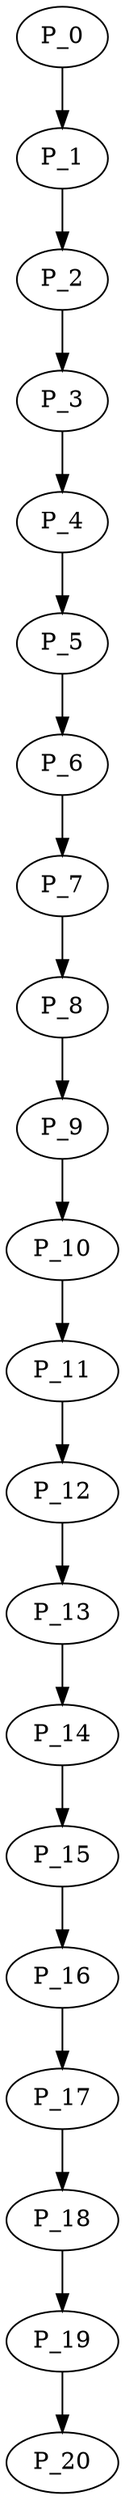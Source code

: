 digraph {
Platform_0 [
label = P_0
pos = "0,0!"
]
Platform_1 [
label = P_1
pos = "-40,80!"
]
Platform_0 -> Platform_1
Platform_2 [
label = P_2
pos = "30,210!"
]
Platform_1 -> Platform_2
Platform_3 [
label = P_3
pos = "-10,300!"
]
Platform_2 -> Platform_3
Platform_4 [
label = P_4
pos = "0,410!"
]
Platform_3 -> Platform_4
Platform_5 [
label = P_5
pos = "-60,510!"
]
Platform_4 -> Platform_5
Platform_6 [
label = P_6
pos = "40,620!"
]
Platform_5 -> Platform_6
Platform_7 [
label = P_7
pos = "30,740!"
]
Platform_6 -> Platform_7
Platform_8 [
label = P_8
pos = "80,860!"
]
Platform_7 -> Platform_8
Platform_9 [
label = P_9
pos = "170,950!"
]
Platform_8 -> Platform_9
Platform_10 [
label = P_10
pos = "210,1050!"
]
Platform_9 -> Platform_10
Platform_11 [
label = P_11
pos = "220,1160!"
]
Platform_10 -> Platform_11
Platform_12 [
label = P_12
pos = "90,1270!"
]
Platform_11 -> Platform_12
Platform_13 [
label = P_13
pos = "0,1390!"
]
Platform_12 -> Platform_13
Platform_14 [
label = P_14
pos = "130,1480!"
]
Platform_13 -> Platform_14
Platform_15 [
label = P_15
pos = "130,1580!"
]
Platform_14 -> Platform_15
Platform_16 [
label = P_16
pos = "70,1680!"
]
Platform_15 -> Platform_16
Platform_17 [
label = P_17
pos = "0,1800!"
]
Platform_16 -> Platform_17
Platform_18 [
label = P_18
pos = "-70,1940!"
]
Platform_17 -> Platform_18
Platform_19 [
label = P_19
pos = "-160,2070!"
]
Platform_18 -> Platform_19
Platform_20 [
label = P_20
pos = "-210,2160!"
]
Platform_19 -> Platform_20
}
